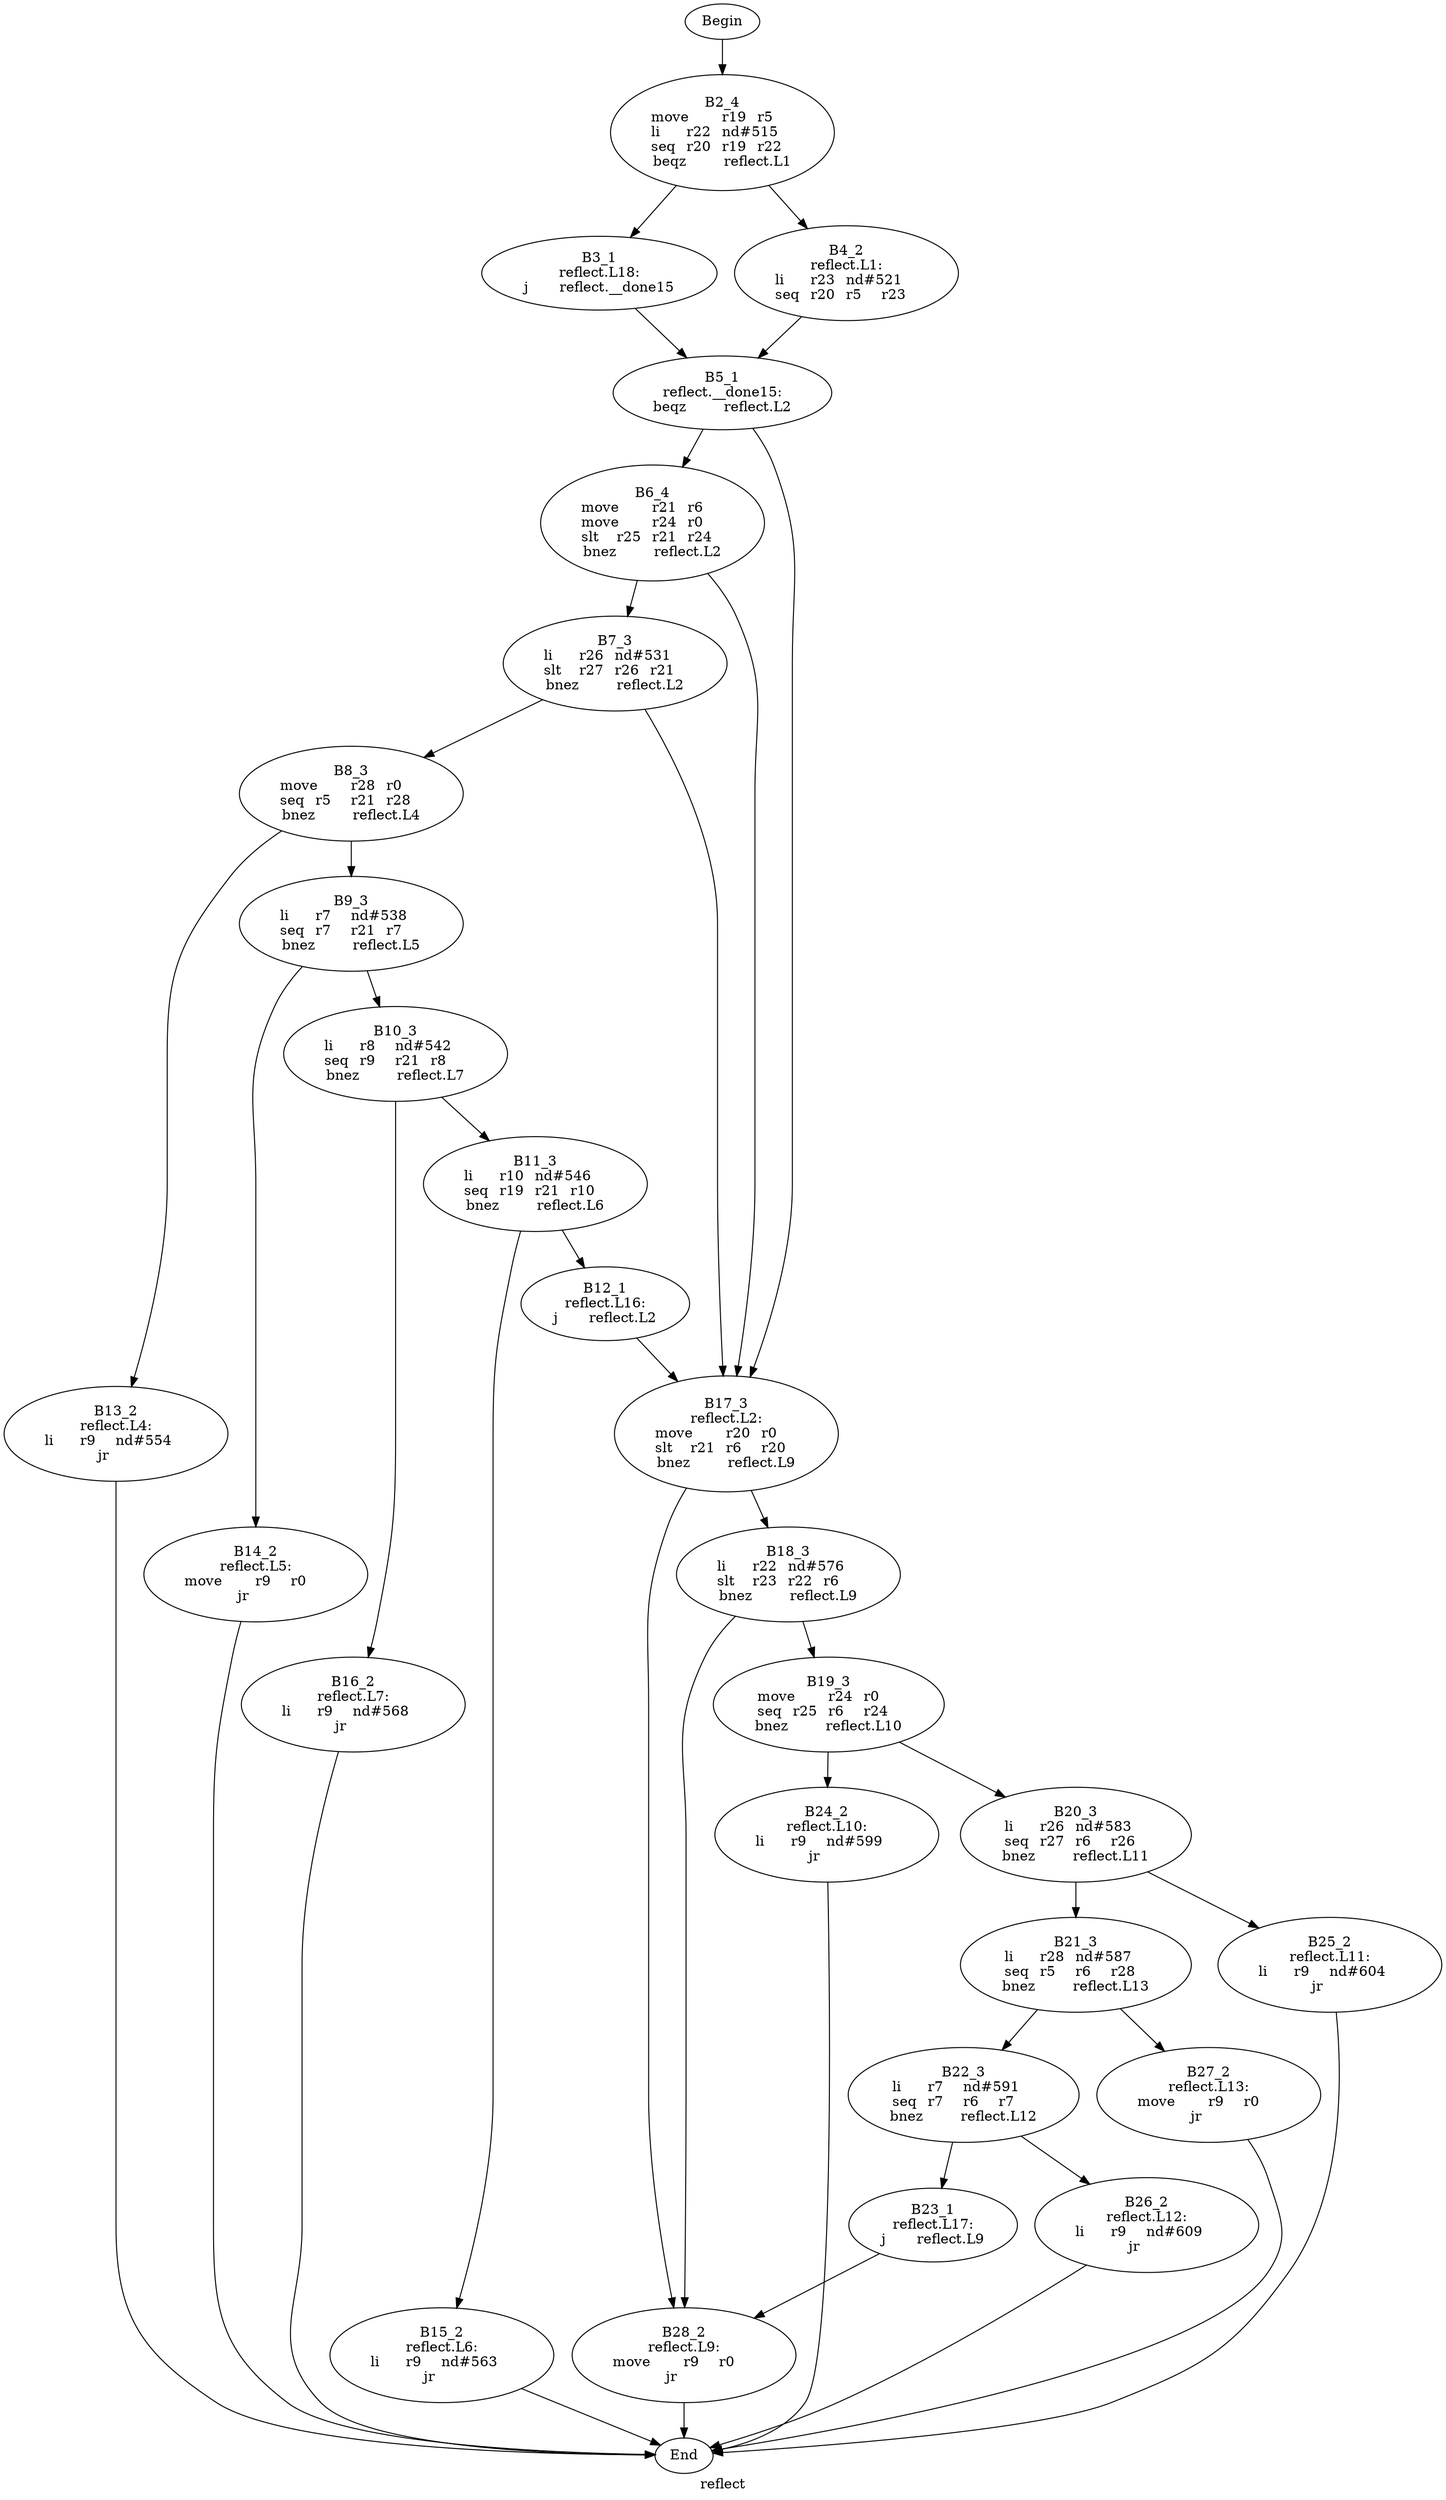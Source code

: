 digraph G{
	label = "reflect"	style = "dashed";
	color = purple;
	Node0 [label = "Begin"];
	Node0 -> {Node2 }
	Node1 [label = "End"];
	Node1 -> {}
	Node2 [label = "B2_4\nmove	r19	r5	\nli	r22	nd#515	\nseq	r20	r19	r22	\nbeqz	reflect.L1\n"];
	Node2 -> {Node3 Node4 }
	Node3 [label = "B3_1\nreflect.L18:\nj	reflect.__done15\n"];
	Node3 -> {Node5 }
	Node4 [label = "B4_2\nreflect.L1:\nli	r23	nd#521	\nseq	r20	r5	r23	\n"];
	Node4 -> {Node5 }
	Node5 [label = "B5_1\nreflect.__done15:\nbeqz	reflect.L2\n"];
	Node5 -> {Node6 Node17 }
	Node6 [label = "B6_4\nmove	r21	r6	\nmove	r24	r0	\nslt	r25	r21	r24	\nbnez	reflect.L2\n"];
	Node6 -> {Node7 Node17 }
	Node7 [label = "B7_3\nli	r26	nd#531	\nslt	r27	r26	r21	\nbnez	reflect.L2\n"];
	Node7 -> {Node8 Node17 }
	Node8 [label = "B8_3\nmove	r28	r0	\nseq	r5	r21	r28	\nbnez	reflect.L4\n"];
	Node8 -> {Node9 Node13 }
	Node9 [label = "B9_3\nli	r7	nd#538	\nseq	r7	r21	r7	\nbnez	reflect.L5\n"];
	Node9 -> {Node10 Node14 }
	Node10 [label = "B10_3\nli	r8	nd#542	\nseq	r9	r21	r8	\nbnez	reflect.L7\n"];
	Node10 -> {Node11 Node16 }
	Node11 [label = "B11_3\nli	r10	nd#546	\nseq	r19	r21	r10	\nbnez	reflect.L6\n"];
	Node11 -> {Node12 Node15 }
	Node12 [label = "B12_1\nreflect.L16:\nj	reflect.L2\n"];
	Node12 -> {Node17 }
	Node13 [label = "B13_2\nreflect.L4:\nli	r9	nd#554	\njr	\n"];
	Node13 -> {Node1 }
	Node14 [label = "B14_2\nreflect.L5:\nmove	r9	r0	\njr	\n"];
	Node14 -> {Node1 }
	Node15 [label = "B15_2\nreflect.L6:\nli	r9	nd#563	\njr	\n"];
	Node15 -> {Node1 }
	Node16 [label = "B16_2\nreflect.L7:\nli	r9	nd#568	\njr	\n"];
	Node16 -> {Node1 }
	Node17 [label = "B17_3\nreflect.L2:\nmove	r20	r0	\nslt	r21	r6	r20	\nbnez	reflect.L9\n"];
	Node17 -> {Node18 Node28 }
	Node18 [label = "B18_3\nli	r22	nd#576	\nslt	r23	r22	r6	\nbnez	reflect.L9\n"];
	Node18 -> {Node19 Node28 }
	Node19 [label = "B19_3\nmove	r24	r0	\nseq	r25	r6	r24	\nbnez	reflect.L10\n"];
	Node19 -> {Node20 Node24 }
	Node20 [label = "B20_3\nli	r26	nd#583	\nseq	r27	r6	r26	\nbnez	reflect.L11\n"];
	Node20 -> {Node21 Node25 }
	Node21 [label = "B21_3\nli	r28	nd#587	\nseq	r5	r6	r28	\nbnez	reflect.L13\n"];
	Node21 -> {Node22 Node27 }
	Node22 [label = "B22_3\nli	r7	nd#591	\nseq	r7	r6	r7	\nbnez	reflect.L12\n"];
	Node22 -> {Node23 Node26 }
	Node23 [label = "B23_1\nreflect.L17:\nj	reflect.L9\n"];
	Node23 -> {Node28 }
	Node24 [label = "B24_2\nreflect.L10:\nli	r9	nd#599	\njr	\n"];
	Node24 -> {Node1 }
	Node25 [label = "B25_2\nreflect.L11:\nli	r9	nd#604	\njr	\n"];
	Node25 -> {Node1 }
	Node26 [label = "B26_2\nreflect.L12:\nli	r9	nd#609	\njr	\n"];
	Node26 -> {Node1 }
	Node27 [label = "B27_2\nreflect.L13:\nmove	r9	r0	\njr	\n"];
	Node27 -> {Node1 }
	Node28 [label = "B28_2\nreflect.L9:\nmove	r9	r0	\njr	\n"];
	Node28 -> {Node1 }
}
